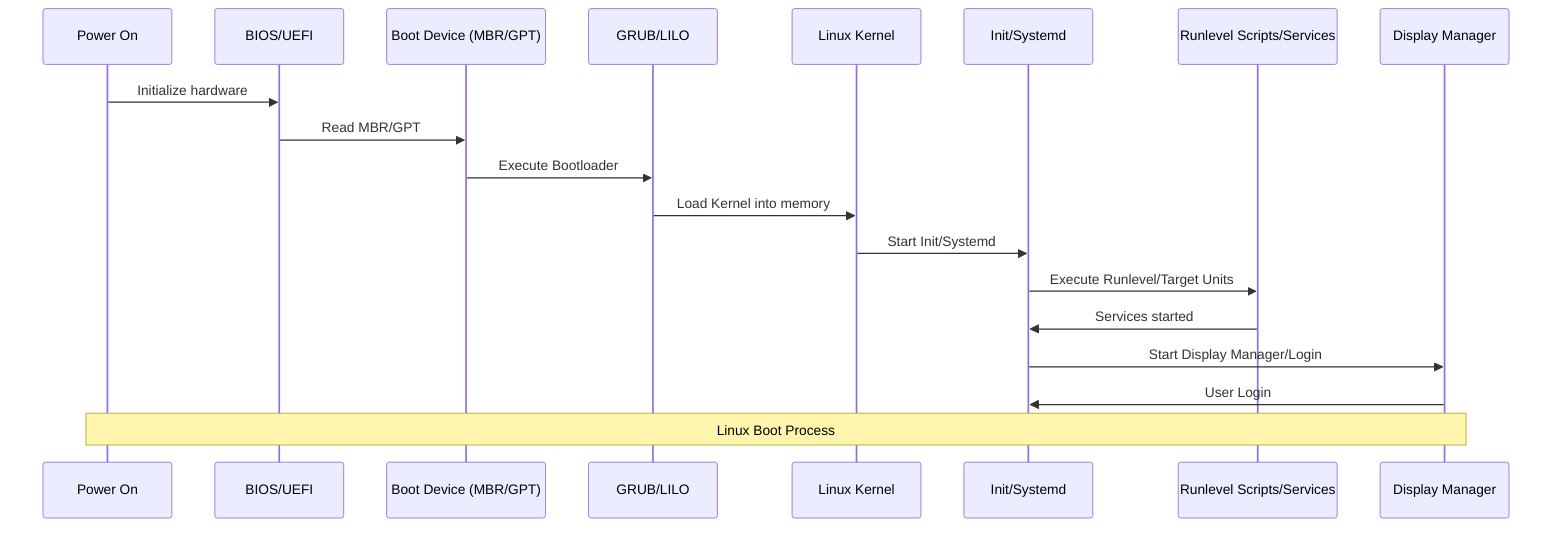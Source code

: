 sequenceDiagram
    participant P as Power On
    participant B as BIOS/UEFI
    participant S as Boot Device (MBR/GPT)
    participant L as GRUB/LILO
    participant K as Linux Kernel
    participant I as Init/Systemd
    participant R as Runlevel Scripts/Services
    participant DM as Display Manager

    P->>B: Initialize hardware
    B->>S: Read MBR/GPT
    S->>L: Execute Bootloader
    L->>K: Load Kernel into memory
    K->>I: Start Init/Systemd
    I->>R: Execute Runlevel/Target Units
    R->>I: Services started
    I->>DM: Start Display Manager/Login
    DM->>I: User Login

    %% Note
    Note over P,DM: Linux Boot Process